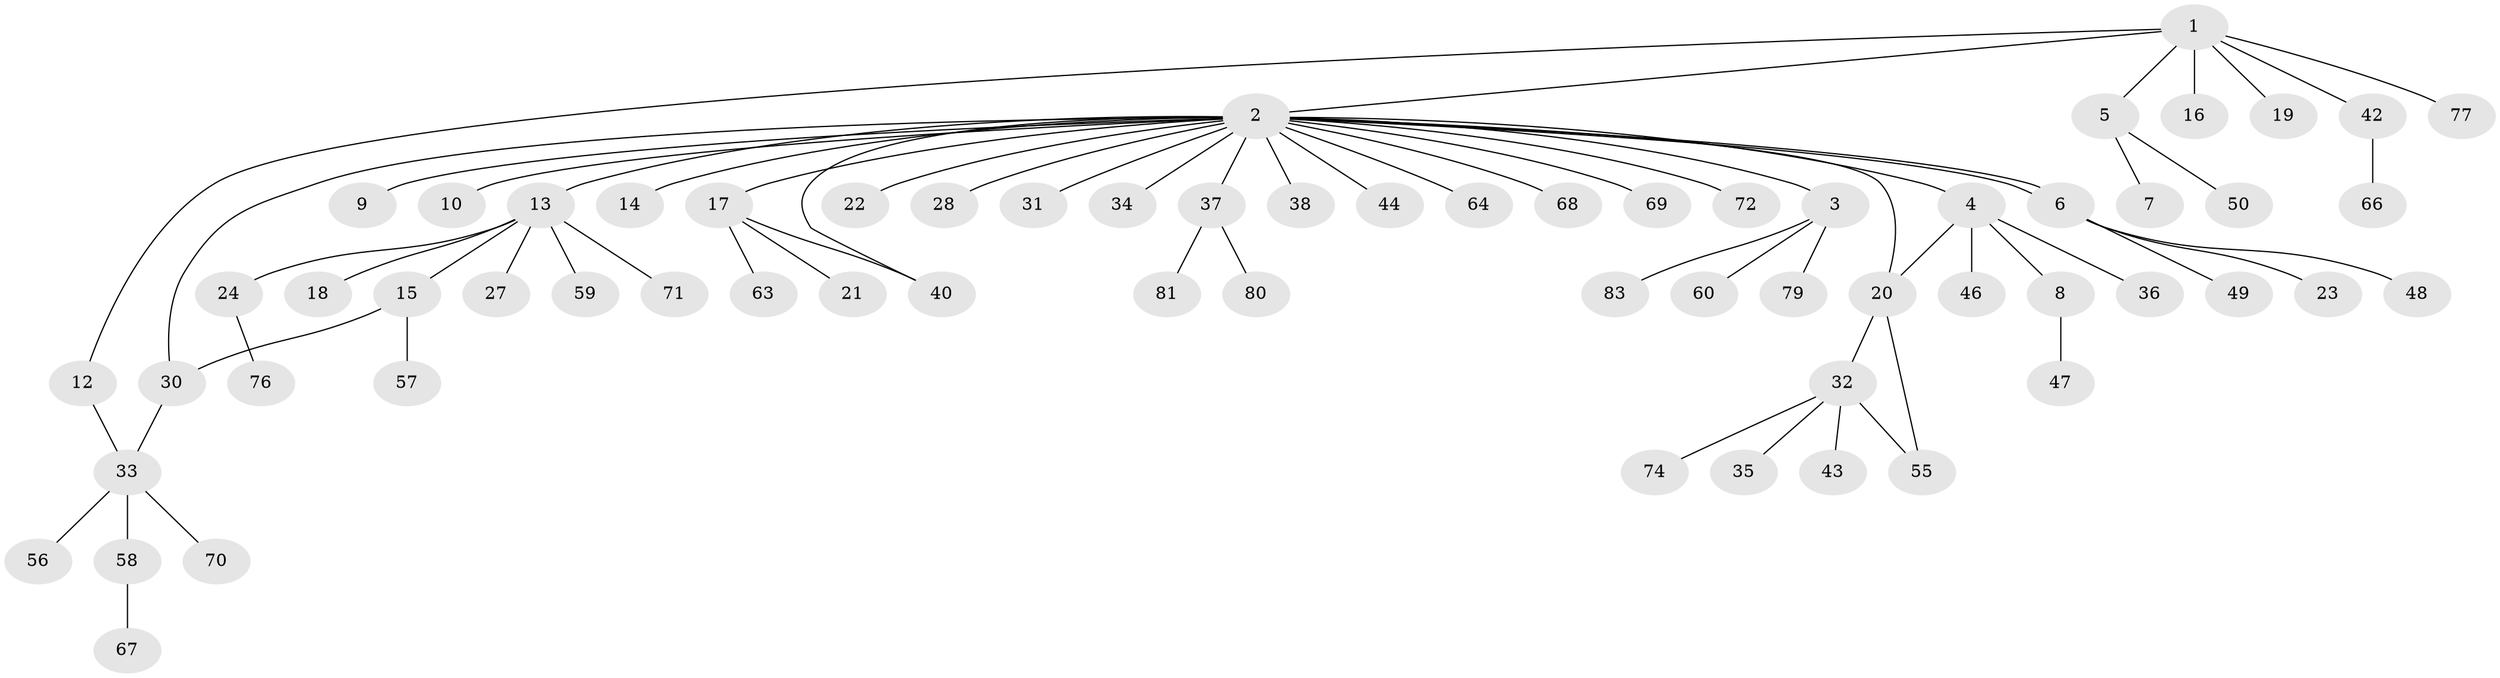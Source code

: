 // original degree distribution, {8: 0.024096385542168676, 25: 0.012048192771084338, 3: 0.0963855421686747, 6: 0.03614457831325301, 4: 0.03614457831325301, 1: 0.6867469879518072, 2: 0.08433734939759036, 5: 0.012048192771084338, 7: 0.012048192771084338}
// Generated by graph-tools (version 1.1) at 2025/41/03/06/25 10:41:49]
// undirected, 65 vertices, 70 edges
graph export_dot {
graph [start="1"]
  node [color=gray90,style=filled];
  1 [super="+25"];
  2 [super="+45"];
  3 [super="+11"];
  4 [super="+26"];
  5 [super="+73"];
  6 [super="+52"];
  7;
  8 [super="+82"];
  9;
  10;
  12;
  13 [super="+29"];
  14;
  15;
  16;
  17 [super="+39"];
  18;
  19;
  20;
  21 [super="+53"];
  22;
  23 [super="+41"];
  24 [super="+65"];
  27;
  28;
  30 [super="+51"];
  31;
  32 [super="+54"];
  33 [super="+61"];
  34;
  35;
  36;
  37;
  38;
  40;
  42;
  43;
  44;
  46;
  47;
  48;
  49;
  50;
  55 [super="+75"];
  56;
  57 [super="+62"];
  58 [super="+78"];
  59;
  60;
  63;
  64;
  66;
  67;
  68;
  69;
  70;
  71;
  72;
  74;
  76;
  77;
  79;
  80;
  81;
  83;
  1 -- 2;
  1 -- 5;
  1 -- 12;
  1 -- 16;
  1 -- 19;
  1 -- 42;
  1 -- 77;
  2 -- 3;
  2 -- 4;
  2 -- 6;
  2 -- 6;
  2 -- 9;
  2 -- 10;
  2 -- 13;
  2 -- 14;
  2 -- 17;
  2 -- 20;
  2 -- 22;
  2 -- 28;
  2 -- 30;
  2 -- 31;
  2 -- 34;
  2 -- 37;
  2 -- 38;
  2 -- 40;
  2 -- 44;
  2 -- 64;
  2 -- 68;
  2 -- 69;
  2 -- 72;
  3 -- 83;
  3 -- 60;
  3 -- 79;
  4 -- 8;
  4 -- 20;
  4 -- 36;
  4 -- 46;
  5 -- 7;
  5 -- 50;
  6 -- 23;
  6 -- 48;
  6 -- 49;
  8 -- 47;
  12 -- 33;
  13 -- 15;
  13 -- 18;
  13 -- 24;
  13 -- 27;
  13 -- 59;
  13 -- 71;
  15 -- 30;
  15 -- 57;
  17 -- 21;
  17 -- 40;
  17 -- 63;
  20 -- 32;
  20 -- 55;
  24 -- 76;
  30 -- 33;
  32 -- 35;
  32 -- 43;
  32 -- 55 [weight=2];
  32 -- 74;
  33 -- 56;
  33 -- 58;
  33 -- 70;
  37 -- 80;
  37 -- 81;
  42 -- 66;
  58 -- 67;
}
